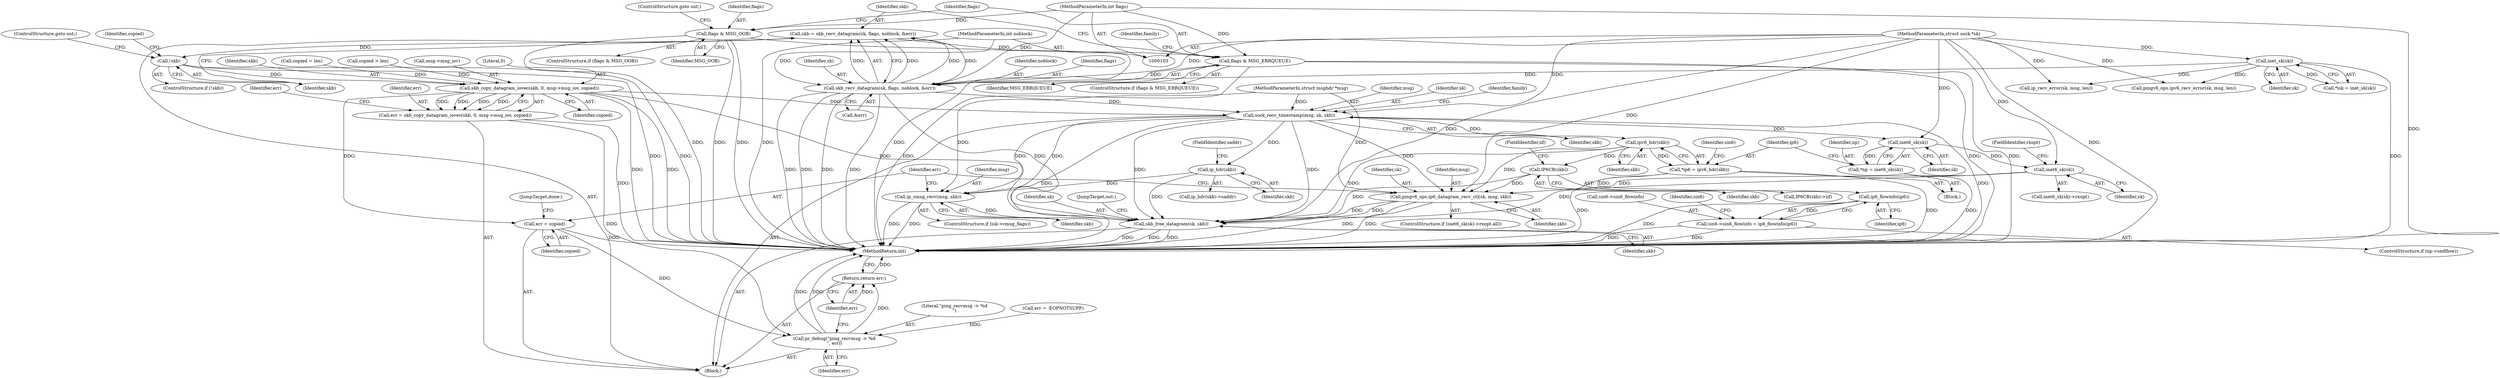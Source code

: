 digraph "0_linux_cf970c002d270c36202bd5b9c2804d3097a52da0@API" {
"1000167" [label="(Call,skb = skb_recv_datagram(sk, flags, noblock, &err))"];
"1000169" [label="(Call,skb_recv_datagram(sk, flags, noblock, &err))"];
"1000115" [label="(Call,inet_sk(sk))"];
"1000105" [label="(MethodParameterIn,struct sock *sk)"];
"1000142" [label="(Call,flags & MSG_ERRQUEUE)"];
"1000137" [label="(Call,flags & MSG_OOB)"];
"1000109" [label="(MethodParameterIn,int flags)"];
"1000108" [label="(MethodParameterIn,int noblock)"];
"1000176" [label="(Call,!skb)"];
"1000199" [label="(Call,skb_copy_datagram_iovec(skb, 0, msg->msg_iov, copied))"];
"1000197" [label="(Call,err = skb_copy_datagram_iovec(skb, 0, msg->msg_iov, copied))"];
"1000371" [label="(Call,pr_debug(\"ping_recvmsg -> %d\n\", err))"];
"1000374" [label="(Return,return err;)"];
"1000209" [label="(Call,sock_recv_timestamp(msg, sk, skb))"];
"1000246" [label="(Call,ip_hdr(skb))"];
"1000268" [label="(Call,ip_cmsg_recv(msg, skb))"];
"1000367" [label="(Call,skb_free_datagram(sk, skb))"];
"1000280" [label="(Call,inet6_sk(sk))"];
"1000278" [label="(Call,*np = inet6_sk(sk))"];
"1000352" [label="(Call,inet6_sk(sk))"];
"1000356" [label="(Call,pingv6_ops.ip6_datagram_recv_ctl(sk, msg, skb))"];
"1000285" [label="(Call,ipv6_hdr(skb))"];
"1000283" [label="(Call,*ip6 = ipv6_hdr(skb))"];
"1000328" [label="(Call,ip6_flowinfo(ip6))"];
"1000324" [label="(Call,sin6->sin6_flowinfo = ip6_flowinfo(ip6))"];
"1000340" [label="(Call,IP6CB(skb))"];
"1000363" [label="(Call,err = copied)"];
"1000143" [label="(Identifier,flags)"];
"1000175" [label="(ControlStructure,if (!skb))"];
"1000180" [label="(Identifier,copied)"];
"1000141" [label="(ControlStructure,if (flags & MSG_ERRQUEUE))"];
"1000169" [label="(Call,skb_recv_datagram(sk, flags, noblock, &err))"];
"1000210" [label="(Identifier,msg)"];
"1000177" [label="(Identifier,skb)"];
"1000247" [label="(Identifier,skb)"];
"1000140" [label="(ControlStructure,goto out;)"];
"1000194" [label="(Call,copied = len)"];
"1000246" [label="(Call,ip_hdr(skb))"];
"1000276" [label="(Block,)"];
"1000368" [label="(Identifier,sk)"];
"1000374" [label="(Return,return err;)"];
"1000281" [label="(Identifier,sk)"];
"1000372" [label="(Literal,\"ping_recvmsg -> %d\n\")"];
"1000370" [label="(JumpTarget,out:)"];
"1000212" [label="(Identifier,skb)"];
"1000197" [label="(Call,err = skb_copy_datagram_iovec(skb, 0, msg->msg_iov, copied))"];
"1000209" [label="(Call,sock_recv_timestamp(msg, sk, skb))"];
"1000269" [label="(Identifier,msg)"];
"1000376" [label="(MethodReturn,int)"];
"1000279" [label="(Identifier,np)"];
"1000357" [label="(Identifier,sk)"];
"1000351" [label="(Call,inet6_sk(sk)->rxopt)"];
"1000325" [label="(Call,sin6->sin6_flowinfo)"];
"1000270" [label="(Identifier,skb)"];
"1000364" [label="(Identifier,err)"];
"1000136" [label="(ControlStructure,if (flags & MSG_OOB))"];
"1000358" [label="(Identifier,msg)"];
"1000280" [label="(Call,inet6_sk(sk))"];
"1000111" [label="(Block,)"];
"1000352" [label="(Call,inet6_sk(sk))"];
"1000340" [label="(Call,IP6CB(skb))"];
"1000284" [label="(Identifier,ip6)"];
"1000373" [label="(Identifier,err)"];
"1000167" [label="(Call,skb = skb_recv_datagram(sk, flags, noblock, &err))"];
"1000198" [label="(Identifier,err)"];
"1000332" [label="(Identifier,sin6)"];
"1000106" [label="(MethodParameterIn,struct msghdr *msg)"];
"1000283" [label="(Call,*ip6 = ipv6_hdr(skb))"];
"1000324" [label="(Call,sin6->sin6_flowinfo = ip6_flowinfo(ip6))"];
"1000168" [label="(Identifier,skb)"];
"1000148" [label="(Identifier,family)"];
"1000172" [label="(Identifier,noblock)"];
"1000109" [label="(MethodParameterIn,int flags)"];
"1000365" [label="(Identifier,copied)"];
"1000142" [label="(Call,flags & MSG_ERRQUEUE)"];
"1000116" [label="(Identifier,sk)"];
"1000371" [label="(Call,pr_debug(\"ping_recvmsg -> %d\n\", err))"];
"1000375" [label="(Identifier,err)"];
"1000342" [label="(FieldIdentifier,iif)"];
"1000144" [label="(Identifier,MSG_ERRQUEUE)"];
"1000285" [label="(Call,ipv6_hdr(skb))"];
"1000248" [label="(FieldIdentifier,saddr)"];
"1000245" [label="(Call,ip_hdr(skb)->saddr)"];
"1000185" [label="(Call,copied > len)"];
"1000349" [label="(ControlStructure,if (inet6_sk(sk)->rxopt.all))"];
"1000173" [label="(Call,&err)"];
"1000328" [label="(Call,ip6_flowinfo(ip6))"];
"1000339" [label="(Call,IP6CB(skb)->iif)"];
"1000113" [label="(Call,*isk = inet_sk(sk))"];
"1000199" [label="(Call,skb_copy_datagram_iovec(skb, 0, msg->msg_iov, copied))"];
"1000202" [label="(Call,msg->msg_iov)"];
"1000201" [label="(Literal,0)"];
"1000341" [label="(Identifier,skb)"];
"1000211" [label="(Identifier,sk)"];
"1000132" [label="(Call,err = -EOPNOTSUPP)"];
"1000356" [label="(Call,pingv6_ops.ip6_datagram_recv_ctl(sk, msg, skb))"];
"1000105" [label="(MethodParameterIn,struct sock *sk)"];
"1000289" [label="(Identifier,sin6)"];
"1000205" [label="(Identifier,copied)"];
"1000176" [label="(Call,!skb)"];
"1000353" [label="(Identifier,sk)"];
"1000367" [label="(Call,skb_free_datagram(sk, skb))"];
"1000139" [label="(Identifier,MSG_OOB)"];
"1000278" [label="(Call,*np = inet6_sk(sk))"];
"1000215" [label="(Identifier,family)"];
"1000137" [label="(Call,flags & MSG_OOB)"];
"1000171" [label="(Identifier,flags)"];
"1000363" [label="(Call,err = copied)"];
"1000369" [label="(Identifier,skb)"];
"1000200" [label="(Identifier,skb)"];
"1000207" [label="(Identifier,err)"];
"1000138" [label="(Identifier,flags)"];
"1000152" [label="(Call,ip_recv_error(sk, msg, len))"];
"1000170" [label="(Identifier,sk)"];
"1000178" [label="(ControlStructure,goto out;)"];
"1000264" [label="(ControlStructure,if (isk->cmsg_flags))"];
"1000108" [label="(MethodParameterIn,int noblock)"];
"1000115" [label="(Call,inet_sk(sk))"];
"1000286" [label="(Identifier,skb)"];
"1000329" [label="(Identifier,ip6)"];
"1000320" [label="(ControlStructure,if (np->sndflow))"];
"1000268" [label="(Call,ip_cmsg_recv(msg, skb))"];
"1000163" [label="(Call,pingv6_ops.ipv6_recv_error(sk, msg, len))"];
"1000354" [label="(FieldIdentifier,rxopt)"];
"1000359" [label="(Identifier,skb)"];
"1000366" [label="(JumpTarget,done:)"];
"1000167" -> "1000111"  [label="AST: "];
"1000167" -> "1000169"  [label="CFG: "];
"1000168" -> "1000167"  [label="AST: "];
"1000169" -> "1000167"  [label="AST: "];
"1000177" -> "1000167"  [label="CFG: "];
"1000167" -> "1000376"  [label="DDG: "];
"1000169" -> "1000167"  [label="DDG: "];
"1000169" -> "1000167"  [label="DDG: "];
"1000169" -> "1000167"  [label="DDG: "];
"1000169" -> "1000167"  [label="DDG: "];
"1000167" -> "1000176"  [label="DDG: "];
"1000169" -> "1000173"  [label="CFG: "];
"1000170" -> "1000169"  [label="AST: "];
"1000171" -> "1000169"  [label="AST: "];
"1000172" -> "1000169"  [label="AST: "];
"1000173" -> "1000169"  [label="AST: "];
"1000169" -> "1000376"  [label="DDG: "];
"1000169" -> "1000376"  [label="DDG: "];
"1000169" -> "1000376"  [label="DDG: "];
"1000169" -> "1000376"  [label="DDG: "];
"1000115" -> "1000169"  [label="DDG: "];
"1000105" -> "1000169"  [label="DDG: "];
"1000142" -> "1000169"  [label="DDG: "];
"1000109" -> "1000169"  [label="DDG: "];
"1000108" -> "1000169"  [label="DDG: "];
"1000169" -> "1000209"  [label="DDG: "];
"1000169" -> "1000367"  [label="DDG: "];
"1000115" -> "1000113"  [label="AST: "];
"1000115" -> "1000116"  [label="CFG: "];
"1000116" -> "1000115"  [label="AST: "];
"1000113" -> "1000115"  [label="CFG: "];
"1000115" -> "1000376"  [label="DDG: "];
"1000115" -> "1000113"  [label="DDG: "];
"1000105" -> "1000115"  [label="DDG: "];
"1000115" -> "1000152"  [label="DDG: "];
"1000115" -> "1000163"  [label="DDG: "];
"1000105" -> "1000103"  [label="AST: "];
"1000105" -> "1000376"  [label="DDG: "];
"1000105" -> "1000152"  [label="DDG: "];
"1000105" -> "1000163"  [label="DDG: "];
"1000105" -> "1000209"  [label="DDG: "];
"1000105" -> "1000280"  [label="DDG: "];
"1000105" -> "1000352"  [label="DDG: "];
"1000105" -> "1000356"  [label="DDG: "];
"1000105" -> "1000367"  [label="DDG: "];
"1000142" -> "1000141"  [label="AST: "];
"1000142" -> "1000144"  [label="CFG: "];
"1000143" -> "1000142"  [label="AST: "];
"1000144" -> "1000142"  [label="AST: "];
"1000148" -> "1000142"  [label="CFG: "];
"1000168" -> "1000142"  [label="CFG: "];
"1000142" -> "1000376"  [label="DDG: "];
"1000142" -> "1000376"  [label="DDG: "];
"1000142" -> "1000376"  [label="DDG: "];
"1000137" -> "1000142"  [label="DDG: "];
"1000109" -> "1000142"  [label="DDG: "];
"1000137" -> "1000136"  [label="AST: "];
"1000137" -> "1000139"  [label="CFG: "];
"1000138" -> "1000137"  [label="AST: "];
"1000139" -> "1000137"  [label="AST: "];
"1000140" -> "1000137"  [label="CFG: "];
"1000143" -> "1000137"  [label="CFG: "];
"1000137" -> "1000376"  [label="DDG: "];
"1000137" -> "1000376"  [label="DDG: "];
"1000137" -> "1000376"  [label="DDG: "];
"1000109" -> "1000137"  [label="DDG: "];
"1000109" -> "1000103"  [label="AST: "];
"1000109" -> "1000376"  [label="DDG: "];
"1000108" -> "1000103"  [label="AST: "];
"1000108" -> "1000376"  [label="DDG: "];
"1000176" -> "1000175"  [label="AST: "];
"1000176" -> "1000177"  [label="CFG: "];
"1000177" -> "1000176"  [label="AST: "];
"1000178" -> "1000176"  [label="CFG: "];
"1000180" -> "1000176"  [label="CFG: "];
"1000176" -> "1000376"  [label="DDG: "];
"1000176" -> "1000376"  [label="DDG: "];
"1000176" -> "1000199"  [label="DDG: "];
"1000199" -> "1000197"  [label="AST: "];
"1000199" -> "1000205"  [label="CFG: "];
"1000200" -> "1000199"  [label="AST: "];
"1000201" -> "1000199"  [label="AST: "];
"1000202" -> "1000199"  [label="AST: "];
"1000205" -> "1000199"  [label="AST: "];
"1000197" -> "1000199"  [label="CFG: "];
"1000199" -> "1000376"  [label="DDG: "];
"1000199" -> "1000376"  [label="DDG: "];
"1000199" -> "1000197"  [label="DDG: "];
"1000199" -> "1000197"  [label="DDG: "];
"1000199" -> "1000197"  [label="DDG: "];
"1000199" -> "1000197"  [label="DDG: "];
"1000185" -> "1000199"  [label="DDG: "];
"1000194" -> "1000199"  [label="DDG: "];
"1000199" -> "1000209"  [label="DDG: "];
"1000199" -> "1000363"  [label="DDG: "];
"1000199" -> "1000367"  [label="DDG: "];
"1000197" -> "1000111"  [label="AST: "];
"1000198" -> "1000197"  [label="AST: "];
"1000207" -> "1000197"  [label="CFG: "];
"1000197" -> "1000376"  [label="DDG: "];
"1000197" -> "1000371"  [label="DDG: "];
"1000371" -> "1000111"  [label="AST: "];
"1000371" -> "1000373"  [label="CFG: "];
"1000372" -> "1000371"  [label="AST: "];
"1000373" -> "1000371"  [label="AST: "];
"1000375" -> "1000371"  [label="CFG: "];
"1000371" -> "1000376"  [label="DDG: "];
"1000371" -> "1000376"  [label="DDG: "];
"1000363" -> "1000371"  [label="DDG: "];
"1000132" -> "1000371"  [label="DDG: "];
"1000371" -> "1000374"  [label="DDG: "];
"1000374" -> "1000111"  [label="AST: "];
"1000374" -> "1000375"  [label="CFG: "];
"1000375" -> "1000374"  [label="AST: "];
"1000376" -> "1000374"  [label="CFG: "];
"1000374" -> "1000376"  [label="DDG: "];
"1000375" -> "1000374"  [label="DDG: "];
"1000209" -> "1000111"  [label="AST: "];
"1000209" -> "1000212"  [label="CFG: "];
"1000210" -> "1000209"  [label="AST: "];
"1000211" -> "1000209"  [label="AST: "];
"1000212" -> "1000209"  [label="AST: "];
"1000215" -> "1000209"  [label="CFG: "];
"1000209" -> "1000376"  [label="DDG: "];
"1000209" -> "1000376"  [label="DDG: "];
"1000106" -> "1000209"  [label="DDG: "];
"1000209" -> "1000246"  [label="DDG: "];
"1000209" -> "1000268"  [label="DDG: "];
"1000209" -> "1000268"  [label="DDG: "];
"1000209" -> "1000280"  [label="DDG: "];
"1000209" -> "1000285"  [label="DDG: "];
"1000209" -> "1000356"  [label="DDG: "];
"1000209" -> "1000367"  [label="DDG: "];
"1000209" -> "1000367"  [label="DDG: "];
"1000246" -> "1000245"  [label="AST: "];
"1000246" -> "1000247"  [label="CFG: "];
"1000247" -> "1000246"  [label="AST: "];
"1000248" -> "1000246"  [label="CFG: "];
"1000246" -> "1000268"  [label="DDG: "];
"1000246" -> "1000367"  [label="DDG: "];
"1000268" -> "1000264"  [label="AST: "];
"1000268" -> "1000270"  [label="CFG: "];
"1000269" -> "1000268"  [label="AST: "];
"1000270" -> "1000268"  [label="AST: "];
"1000364" -> "1000268"  [label="CFG: "];
"1000268" -> "1000376"  [label="DDG: "];
"1000268" -> "1000376"  [label="DDG: "];
"1000106" -> "1000268"  [label="DDG: "];
"1000268" -> "1000367"  [label="DDG: "];
"1000367" -> "1000111"  [label="AST: "];
"1000367" -> "1000369"  [label="CFG: "];
"1000368" -> "1000367"  [label="AST: "];
"1000369" -> "1000367"  [label="AST: "];
"1000370" -> "1000367"  [label="CFG: "];
"1000367" -> "1000376"  [label="DDG: "];
"1000367" -> "1000376"  [label="DDG: "];
"1000367" -> "1000376"  [label="DDG: "];
"1000356" -> "1000367"  [label="DDG: "];
"1000356" -> "1000367"  [label="DDG: "];
"1000352" -> "1000367"  [label="DDG: "];
"1000285" -> "1000367"  [label="DDG: "];
"1000340" -> "1000367"  [label="DDG: "];
"1000280" -> "1000278"  [label="AST: "];
"1000280" -> "1000281"  [label="CFG: "];
"1000281" -> "1000280"  [label="AST: "];
"1000278" -> "1000280"  [label="CFG: "];
"1000280" -> "1000278"  [label="DDG: "];
"1000280" -> "1000352"  [label="DDG: "];
"1000278" -> "1000276"  [label="AST: "];
"1000279" -> "1000278"  [label="AST: "];
"1000284" -> "1000278"  [label="CFG: "];
"1000278" -> "1000376"  [label="DDG: "];
"1000352" -> "1000351"  [label="AST: "];
"1000352" -> "1000353"  [label="CFG: "];
"1000353" -> "1000352"  [label="AST: "];
"1000354" -> "1000352"  [label="CFG: "];
"1000352" -> "1000356"  [label="DDG: "];
"1000356" -> "1000349"  [label="AST: "];
"1000356" -> "1000359"  [label="CFG: "];
"1000357" -> "1000356"  [label="AST: "];
"1000358" -> "1000356"  [label="AST: "];
"1000359" -> "1000356"  [label="AST: "];
"1000364" -> "1000356"  [label="CFG: "];
"1000356" -> "1000376"  [label="DDG: "];
"1000356" -> "1000376"  [label="DDG: "];
"1000106" -> "1000356"  [label="DDG: "];
"1000285" -> "1000356"  [label="DDG: "];
"1000340" -> "1000356"  [label="DDG: "];
"1000285" -> "1000283"  [label="AST: "];
"1000285" -> "1000286"  [label="CFG: "];
"1000286" -> "1000285"  [label="AST: "];
"1000283" -> "1000285"  [label="CFG: "];
"1000285" -> "1000283"  [label="DDG: "];
"1000285" -> "1000340"  [label="DDG: "];
"1000283" -> "1000276"  [label="AST: "];
"1000284" -> "1000283"  [label="AST: "];
"1000289" -> "1000283"  [label="CFG: "];
"1000283" -> "1000376"  [label="DDG: "];
"1000283" -> "1000376"  [label="DDG: "];
"1000283" -> "1000328"  [label="DDG: "];
"1000328" -> "1000324"  [label="AST: "];
"1000328" -> "1000329"  [label="CFG: "];
"1000329" -> "1000328"  [label="AST: "];
"1000324" -> "1000328"  [label="CFG: "];
"1000328" -> "1000376"  [label="DDG: "];
"1000328" -> "1000324"  [label="DDG: "];
"1000324" -> "1000320"  [label="AST: "];
"1000325" -> "1000324"  [label="AST: "];
"1000332" -> "1000324"  [label="CFG: "];
"1000324" -> "1000376"  [label="DDG: "];
"1000324" -> "1000376"  [label="DDG: "];
"1000340" -> "1000339"  [label="AST: "];
"1000340" -> "1000341"  [label="CFG: "];
"1000341" -> "1000340"  [label="AST: "];
"1000342" -> "1000340"  [label="CFG: "];
"1000363" -> "1000111"  [label="AST: "];
"1000363" -> "1000365"  [label="CFG: "];
"1000364" -> "1000363"  [label="AST: "];
"1000365" -> "1000363"  [label="AST: "];
"1000366" -> "1000363"  [label="CFG: "];
"1000363" -> "1000376"  [label="DDG: "];
}
